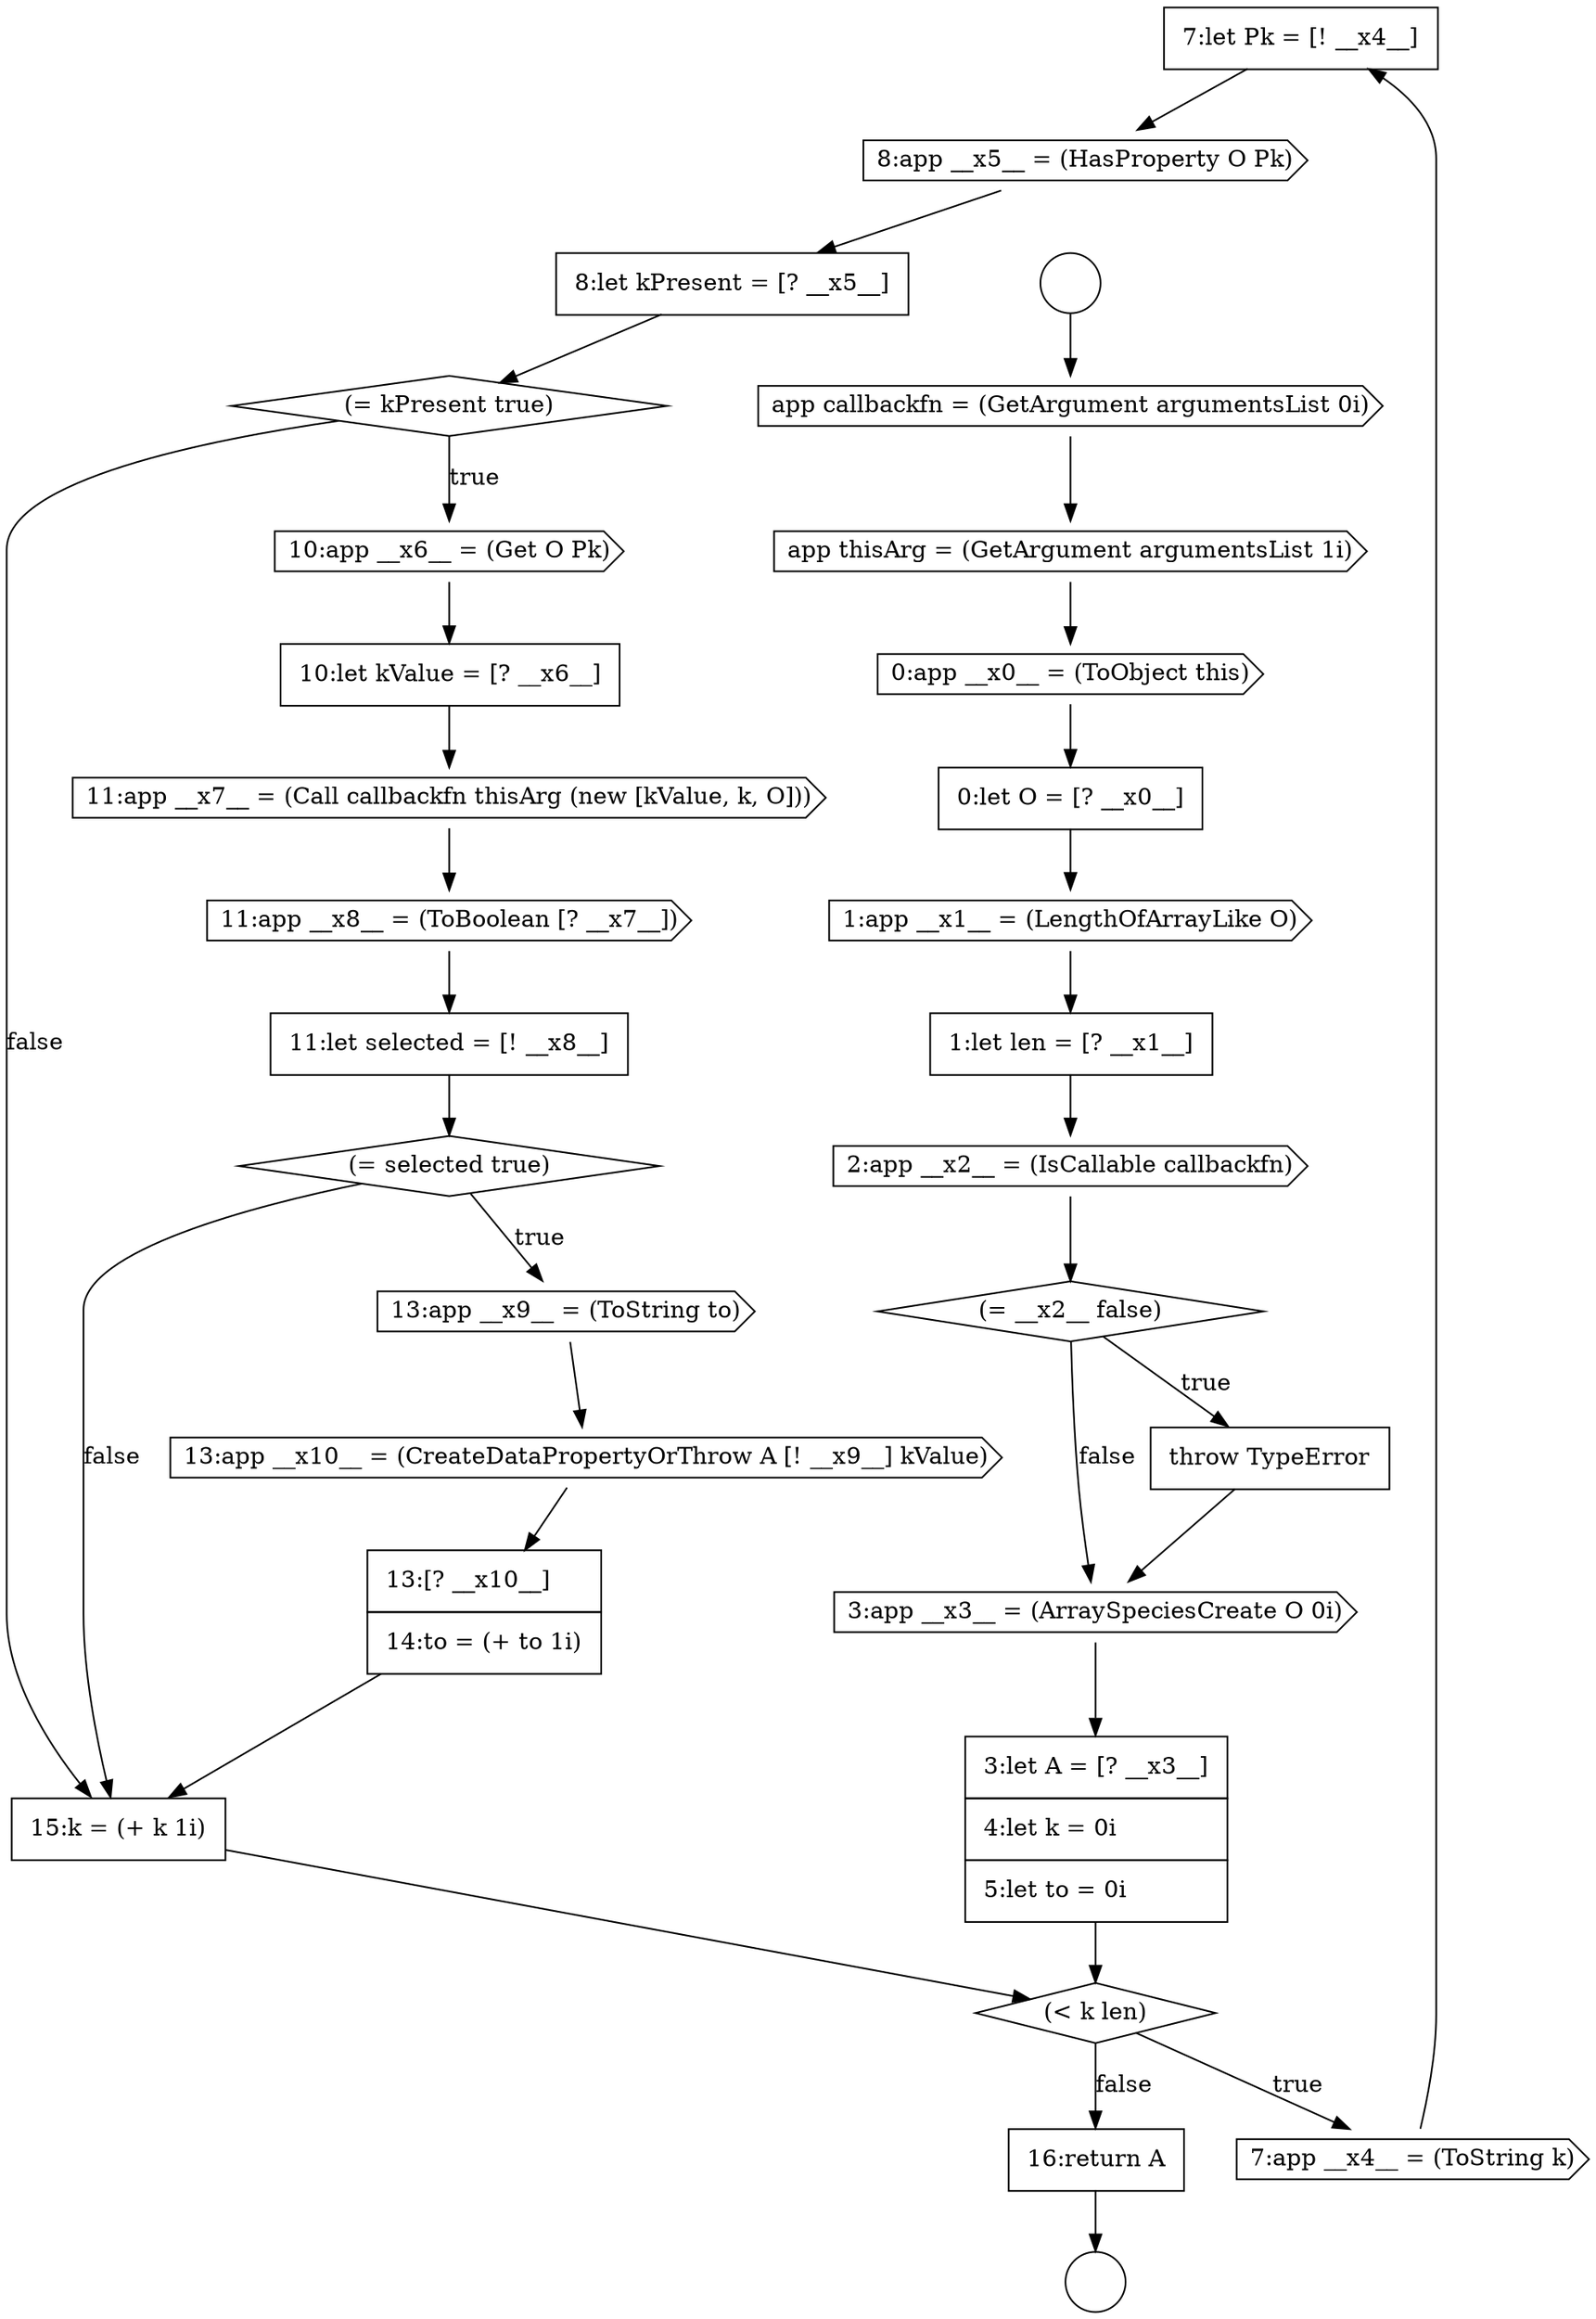 digraph {
  node15628 [shape=none, margin=0, label=<<font color="black">
    <table border="0" cellborder="1" cellspacing="0" cellpadding="10">
      <tr><td align="left">7:let Pk = [! __x4__]</td></tr>
    </table>
  </font>> color="black" fillcolor="white" style=filled]
  node15632 [shape=cds, label=<<font color="black">10:app __x6__ = (Get O Pk)</font>> color="black" fillcolor="white" style=filled]
  node15637 [shape=diamond, label=<<font color="black">(= selected true)</font>> color="black" fillcolor="white" style=filled]
  node15633 [shape=none, margin=0, label=<<font color="black">
    <table border="0" cellborder="1" cellspacing="0" cellpadding="10">
      <tr><td align="left">10:let kValue = [? __x6__]</td></tr>
    </table>
  </font>> color="black" fillcolor="white" style=filled]
  node15623 [shape=none, margin=0, label=<<font color="black">
    <table border="0" cellborder="1" cellspacing="0" cellpadding="10">
      <tr><td align="left">throw TypeError</td></tr>
    </table>
  </font>> color="black" fillcolor="white" style=filled]
  node15618 [shape=none, margin=0, label=<<font color="black">
    <table border="0" cellborder="1" cellspacing="0" cellpadding="10">
      <tr><td align="left">0:let O = [? __x0__]</td></tr>
    </table>
  </font>> color="black" fillcolor="white" style=filled]
  node15616 [shape=cds, label=<<font color="black">app thisArg = (GetArgument argumentsList 1i)</font>> color="black" fillcolor="white" style=filled]
  node15614 [shape=circle label=" " color="black" fillcolor="white" style=filled]
  node15626 [shape=diamond, label=<<font color="black">(&lt; k len)</font>> color="black" fillcolor="white" style=filled]
  node15615 [shape=cds, label=<<font color="black">app callbackfn = (GetArgument argumentsList 0i)</font>> color="black" fillcolor="white" style=filled]
  node15625 [shape=none, margin=0, label=<<font color="black">
    <table border="0" cellborder="1" cellspacing="0" cellpadding="10">
      <tr><td align="left">3:let A = [? __x3__]</td></tr>
      <tr><td align="left">4:let k = 0i</td></tr>
      <tr><td align="left">5:let to = 0i</td></tr>
    </table>
  </font>> color="black" fillcolor="white" style=filled]
  node15621 [shape=cds, label=<<font color="black">2:app __x2__ = (IsCallable callbackfn)</font>> color="black" fillcolor="white" style=filled]
  node15629 [shape=cds, label=<<font color="black">8:app __x5__ = (HasProperty O Pk)</font>> color="black" fillcolor="white" style=filled]
  node15642 [shape=none, margin=0, label=<<font color="black">
    <table border="0" cellborder="1" cellspacing="0" cellpadding="10">
      <tr><td align="left">16:return A</td></tr>
    </table>
  </font>> color="black" fillcolor="white" style=filled]
  node15627 [shape=cds, label=<<font color="black">7:app __x4__ = (ToString k)</font>> color="black" fillcolor="white" style=filled]
  node15631 [shape=diamond, label=<<font color="black">(= kPresent true)</font>> color="black" fillcolor="white" style=filled]
  node15638 [shape=cds, label=<<font color="black">13:app __x9__ = (ToString to)</font>> color="black" fillcolor="white" style=filled]
  node15619 [shape=cds, label=<<font color="black">1:app __x1__ = (LengthOfArrayLike O)</font>> color="black" fillcolor="white" style=filled]
  node15634 [shape=cds, label=<<font color="black">11:app __x7__ = (Call callbackfn thisArg (new [kValue, k, O]))</font>> color="black" fillcolor="white" style=filled]
  node15639 [shape=cds, label=<<font color="black">13:app __x10__ = (CreateDataPropertyOrThrow A [! __x9__] kValue)</font>> color="black" fillcolor="white" style=filled]
  node15624 [shape=cds, label=<<font color="black">3:app __x3__ = (ArraySpeciesCreate O 0i)</font>> color="black" fillcolor="white" style=filled]
  node15641 [shape=none, margin=0, label=<<font color="black">
    <table border="0" cellborder="1" cellspacing="0" cellpadding="10">
      <tr><td align="left">15:k = (+ k 1i)</td></tr>
    </table>
  </font>> color="black" fillcolor="white" style=filled]
  node15630 [shape=none, margin=0, label=<<font color="black">
    <table border="0" cellborder="1" cellspacing="0" cellpadding="10">
      <tr><td align="left">8:let kPresent = [? __x5__]</td></tr>
    </table>
  </font>> color="black" fillcolor="white" style=filled]
  node15620 [shape=none, margin=0, label=<<font color="black">
    <table border="0" cellborder="1" cellspacing="0" cellpadding="10">
      <tr><td align="left">1:let len = [? __x1__]</td></tr>
    </table>
  </font>> color="black" fillcolor="white" style=filled]
  node15635 [shape=cds, label=<<font color="black">11:app __x8__ = (ToBoolean [? __x7__])</font>> color="black" fillcolor="white" style=filled]
  node15640 [shape=none, margin=0, label=<<font color="black">
    <table border="0" cellborder="1" cellspacing="0" cellpadding="10">
      <tr><td align="left">13:[? __x10__]</td></tr>
      <tr><td align="left">14:to = (+ to 1i)</td></tr>
    </table>
  </font>> color="black" fillcolor="white" style=filled]
  node15613 [shape=circle label=" " color="black" fillcolor="white" style=filled]
  node15622 [shape=diamond, label=<<font color="black">(= __x2__ false)</font>> color="black" fillcolor="white" style=filled]
  node15617 [shape=cds, label=<<font color="black">0:app __x0__ = (ToObject this)</font>> color="black" fillcolor="white" style=filled]
  node15636 [shape=none, margin=0, label=<<font color="black">
    <table border="0" cellborder="1" cellspacing="0" cellpadding="10">
      <tr><td align="left">11:let selected = [! __x8__]</td></tr>
    </table>
  </font>> color="black" fillcolor="white" style=filled]
  node15637 -> node15638 [label=<<font color="black">true</font>> color="black"]
  node15637 -> node15641 [label=<<font color="black">false</font>> color="black"]
  node15633 -> node15634 [ color="black"]
  node15631 -> node15632 [label=<<font color="black">true</font>> color="black"]
  node15631 -> node15641 [label=<<font color="black">false</font>> color="black"]
  node15642 -> node15614 [ color="black"]
  node15640 -> node15641 [ color="black"]
  node15632 -> node15633 [ color="black"]
  node15617 -> node15618 [ color="black"]
  node15624 -> node15625 [ color="black"]
  node15627 -> node15628 [ color="black"]
  node15616 -> node15617 [ color="black"]
  node15629 -> node15630 [ color="black"]
  node15636 -> node15637 [ color="black"]
  node15615 -> node15616 [ color="black"]
  node15639 -> node15640 [ color="black"]
  node15618 -> node15619 [ color="black"]
  node15638 -> node15639 [ color="black"]
  node15620 -> node15621 [ color="black"]
  node15623 -> node15624 [ color="black"]
  node15641 -> node15626 [ color="black"]
  node15634 -> node15635 [ color="black"]
  node15626 -> node15627 [label=<<font color="black">true</font>> color="black"]
  node15626 -> node15642 [label=<<font color="black">false</font>> color="black"]
  node15625 -> node15626 [ color="black"]
  node15635 -> node15636 [ color="black"]
  node15621 -> node15622 [ color="black"]
  node15622 -> node15623 [label=<<font color="black">true</font>> color="black"]
  node15622 -> node15624 [label=<<font color="black">false</font>> color="black"]
  node15613 -> node15615 [ color="black"]
  node15628 -> node15629 [ color="black"]
  node15630 -> node15631 [ color="black"]
  node15619 -> node15620 [ color="black"]
}
